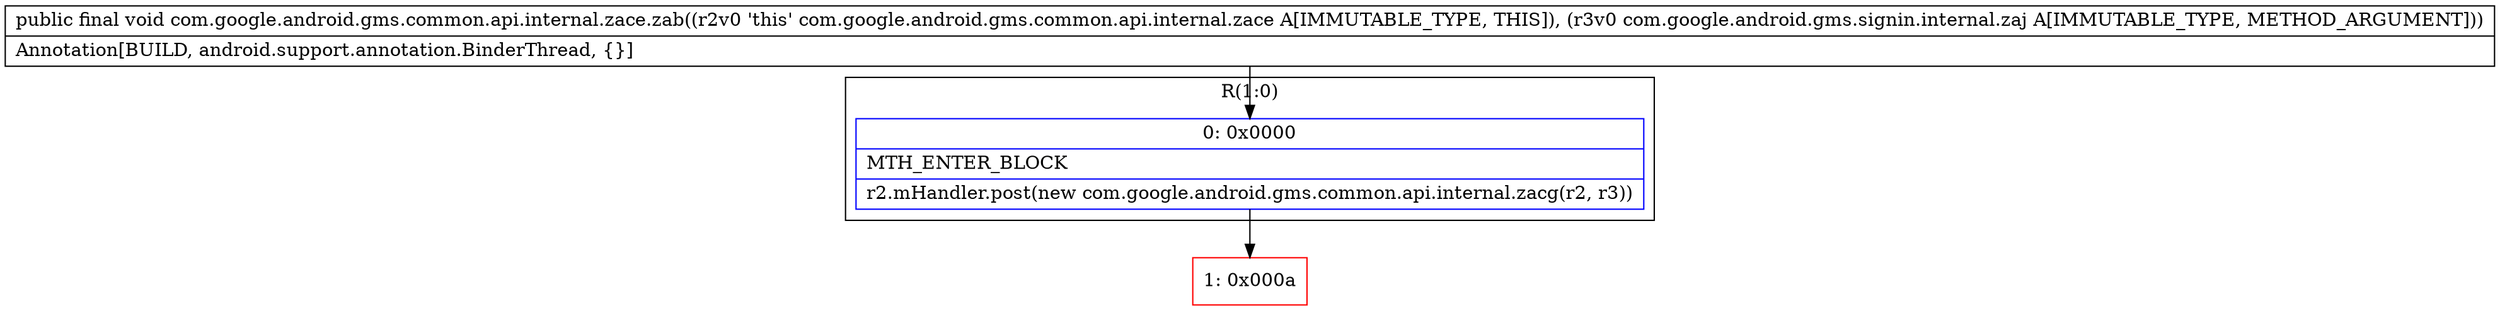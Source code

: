 digraph "CFG forcom.google.android.gms.common.api.internal.zace.zab(Lcom\/google\/android\/gms\/signin\/internal\/zaj;)V" {
subgraph cluster_Region_1731434692 {
label = "R(1:0)";
node [shape=record,color=blue];
Node_0 [shape=record,label="{0\:\ 0x0000|MTH_ENTER_BLOCK\l|r2.mHandler.post(new com.google.android.gms.common.api.internal.zacg(r2, r3))\l}"];
}
Node_1 [shape=record,color=red,label="{1\:\ 0x000a}"];
MethodNode[shape=record,label="{public final void com.google.android.gms.common.api.internal.zace.zab((r2v0 'this' com.google.android.gms.common.api.internal.zace A[IMMUTABLE_TYPE, THIS]), (r3v0 com.google.android.gms.signin.internal.zaj A[IMMUTABLE_TYPE, METHOD_ARGUMENT]))  | Annotation[BUILD, android.support.annotation.BinderThread, \{\}]\l}"];
MethodNode -> Node_0;
Node_0 -> Node_1;
}

